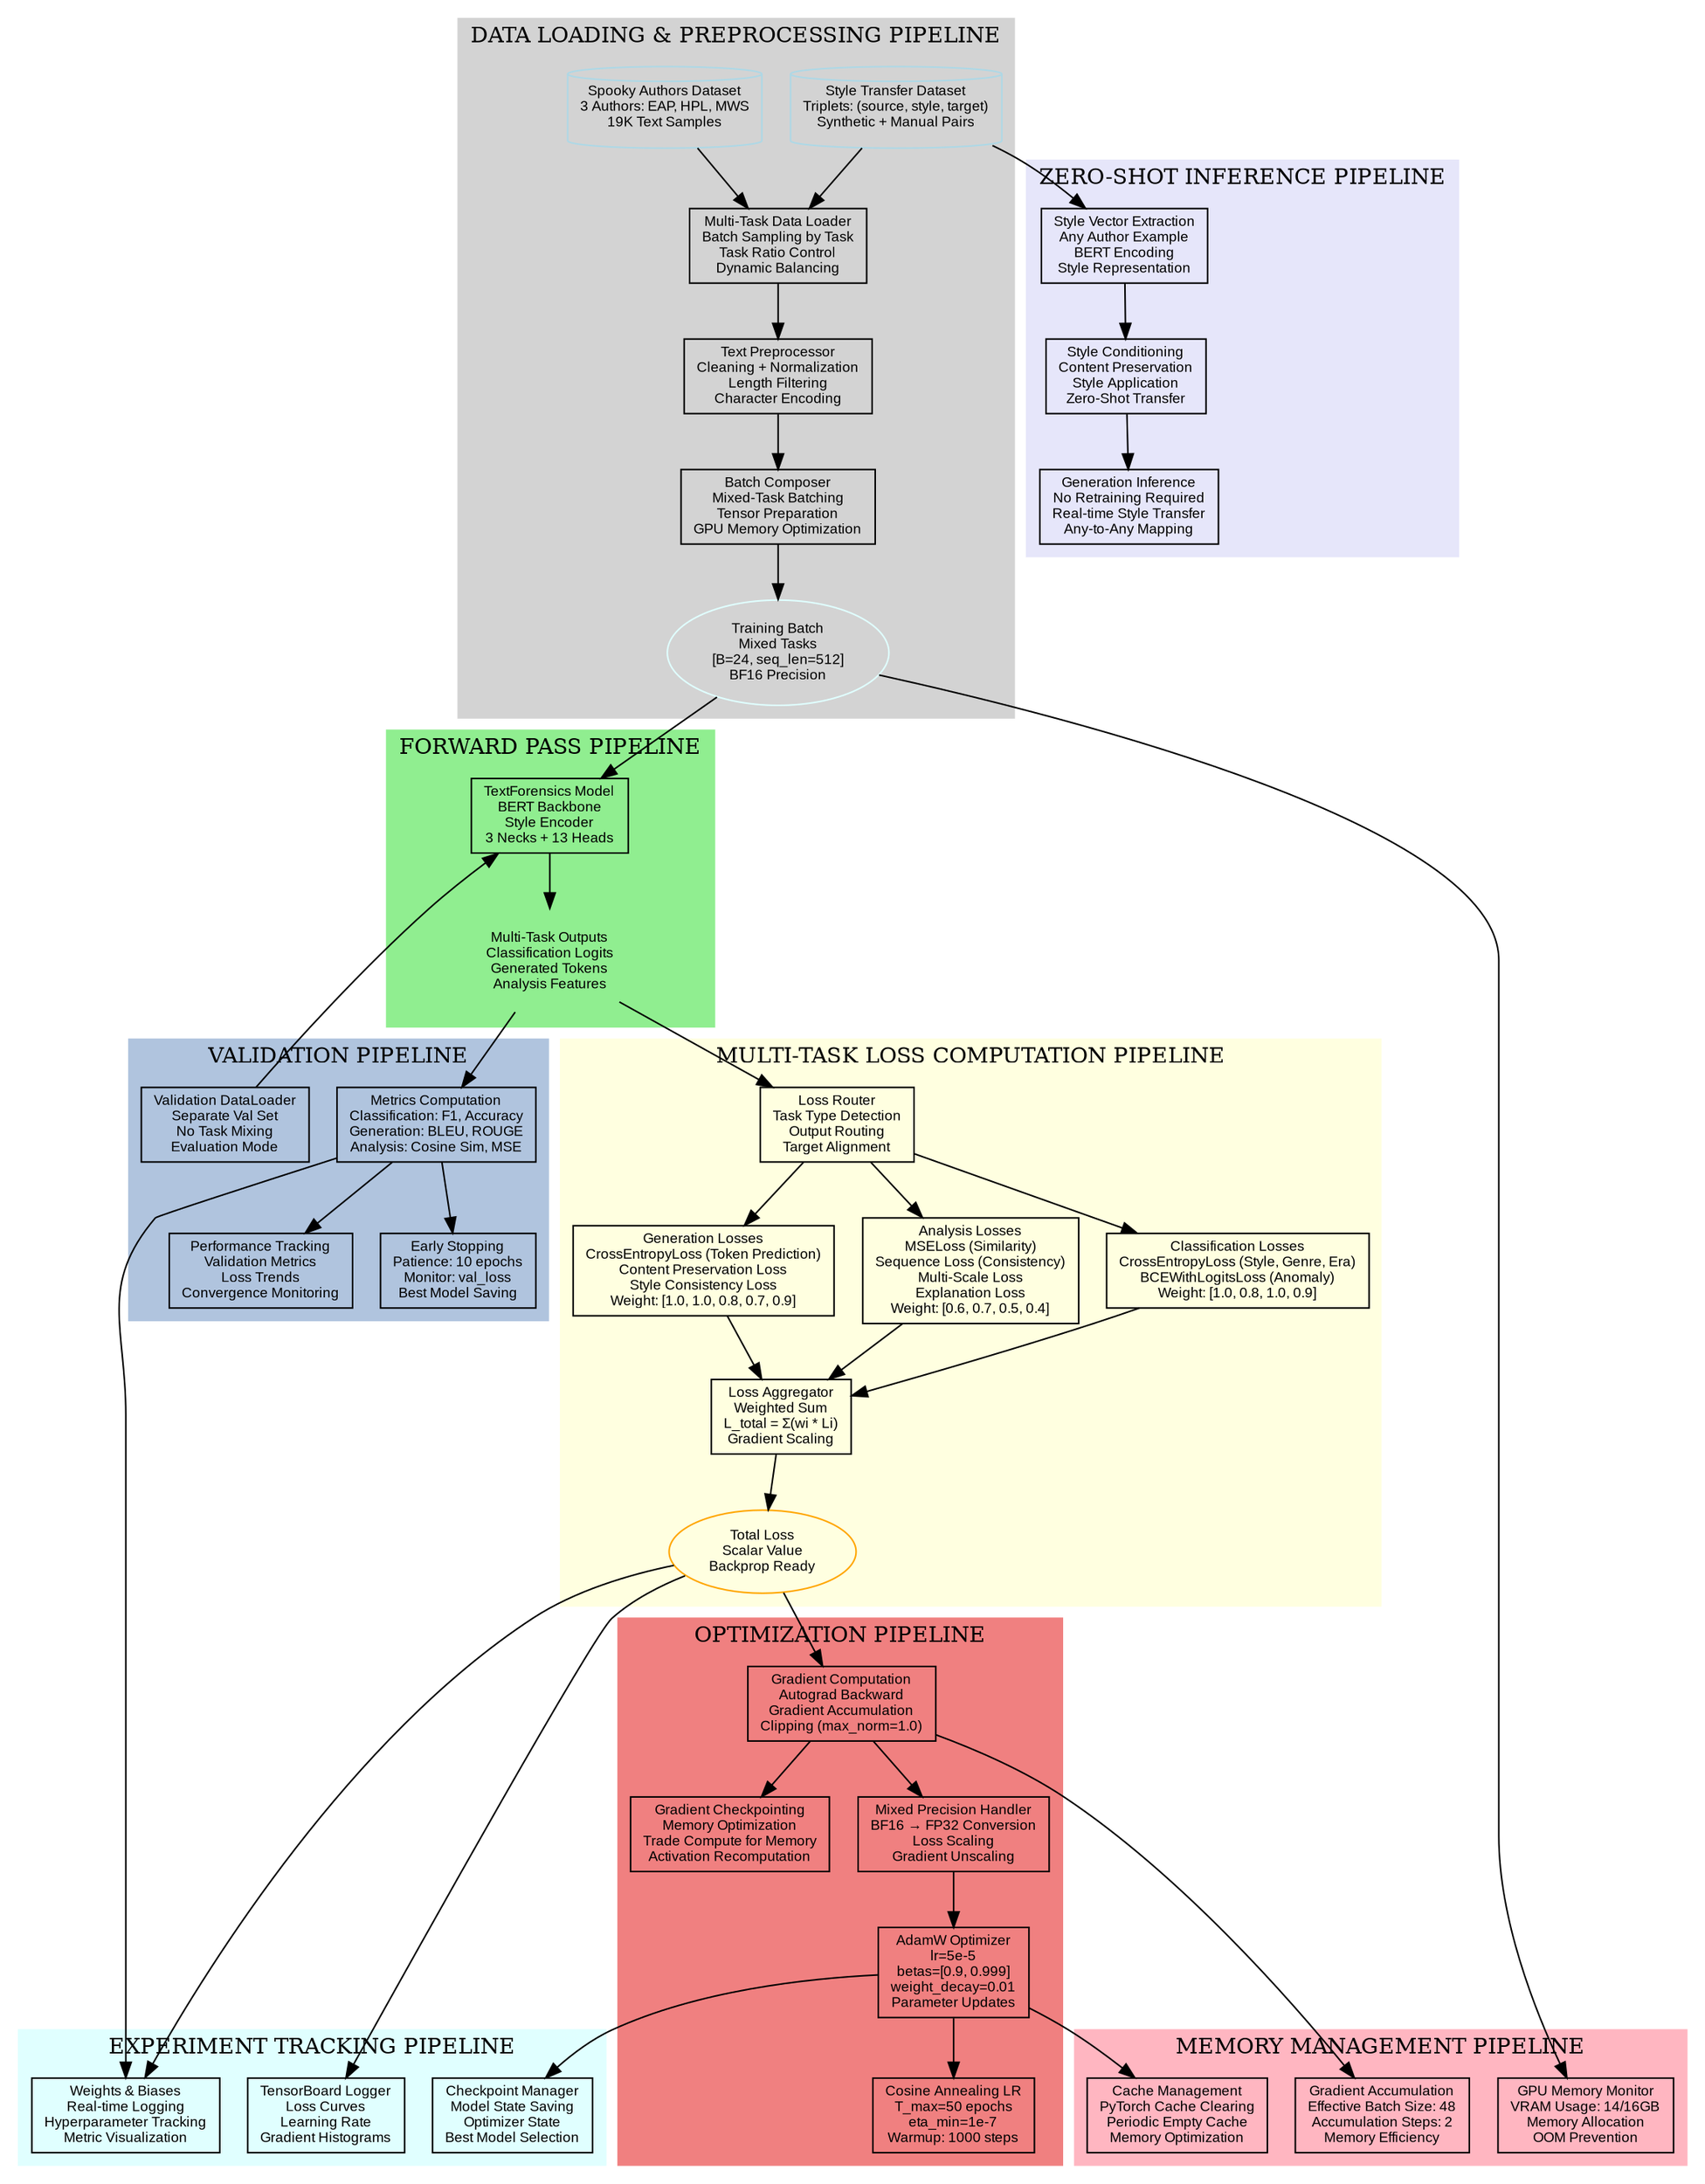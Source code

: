 // TextForensics ML pipeline
digraph TextForensicsMLPipeline {
  rankdir=TB;
  node [shape=box, fontname="Arial", fontsize=9];
  edge [fontname="Arial", fontsize=8];

  // ================== DATA PIPELINE ==================
  subgraph cluster_data {
    label="DATA LOADING & PREPROCESSING PIPELINE";
    style=filled;
    color=lightgray;

    spooky_dataset [label="Spooky Authors Dataset\n3 Authors: EAP, HPL, MWS\n19K Text Samples", shape=cylinder, color=lightblue];
    style_transfer_data [label="Style Transfer Dataset\nTriplets: (source, style, target)\nSynthetic + Manual Pairs", shape=cylinder, color=lightblue];

    multi_task_loader [label="Multi-Task Data Loader\nBatch Sampling by Task\nTask Ratio Control\nDynamic Balancing"];

    text_preprocessor [label="Text Preprocessor\nCleaning + Normalization\nLength Filtering\nCharacter Encoding"];

    batch_composer [label="Batch Composer\nMixed-Task Batching\nTensor Preparation\nGPU Memory Optimization"];

    training_batch [label="Training Batch\nMixed Tasks\n[B=24, seq_len=512]\nBF16 Precision", shape=ellipse, color=lightcyan];
  }

  // ================== FORWARD PASS PIPELINE ==================
  subgraph cluster_forward {
    label="FORWARD PASS PIPELINE";
    style=filled;
    color=lightgreen;

    // Core Model (Simplified)
    model_forward [label="TextForensics Model\nBERT Backbone\nStyle Encoder\n3 Necks + 13 Heads"];

    // Multi-task outputs
    task_outputs [label="Multi-Task Outputs\nClassification Logits\nGenerated Tokens\nAnalysis Features", shape=ellipse, color=lightgreen];
  }

  // ================== LOSS COMPUTATION PIPELINE ==================
  subgraph cluster_loss {
    label="MULTI-TASK LOSS COMPUTATION PIPELINE";
    style=filled;
    color=lightyellow;

    loss_router [label="Loss Router\nTask Type Detection\nOutput Routing\nTarget Alignment"];

    // Individual Loss Computations
    classification_loss [label="Classification Losses\nCrossEntropyLoss (Style, Genre, Era)\nBCEWithLogitsLoss (Anomaly)\nWeight: [1.0, 0.8, 1.0, 0.9]"];

    generation_loss [label="Generation Losses\nCrossEntropyLoss (Token Prediction)\nContent Preservation Loss\nStyle Consistency Loss\nWeight: [1.0, 1.0, 0.8, 0.7, 0.9]"];

    analysis_loss [label="Analysis Losses\nMSELoss (Similarity)\nSequence Loss (Consistency)\nMulti-Scale Loss\nExplanation Loss\nWeight: [0.6, 0.7, 0.5, 0.4]"];

    loss_aggregator [label="Loss Aggregator\nWeighted Sum\nL_total = Σ(wi * Li)\nGradient Scaling"];

    total_loss [label="Total Loss\nScalar Value\nBackprop Ready", shape=ellipse, color=orange];
  }

  // ================== OPTIMIZATION PIPELINE ==================
  subgraph cluster_optimization {
    label="OPTIMIZATION PIPELINE";
    style=filled;
    color=lightcoral;

    gradient_computation [label="Gradient Computation\nAutograd Backward\nGradient Accumulation\nClipping (max_norm=1.0)"];

    mixed_precision [label="Mixed Precision Handler\nBF16 → FP32 Conversion\nLoss Scaling\nGradient Unscaling"];

    optimizer_step [label="AdamW Optimizer\nlr=5e-5\nbetas=[0.9, 0.999]\nweight_decay=0.01\nParameter Updates"];

    scheduler_step [label="Cosine Annealing LR\nT_max=50 epochs\neta_min=1e-7\nWarmup: 1000 steps"];

    gradient_checkpointing [label="Gradient Checkpointing\nMemory Optimization\nTrade Compute for Memory\nActivation Recomputation"];
  }

  // ================== VALIDATION PIPELINE ==================
  subgraph cluster_validation {
    label="VALIDATION PIPELINE";
    style=filled;
    color=lightsteelblue;

    val_data_loader [label="Validation DataLoader\nSeparate Val Set\nNo Task Mixing\nEvaluation Mode"];

    metrics_computation [label="Metrics Computation\nClassification: F1, Accuracy\nGeneration: BLEU, ROUGE\nAnalysis: Cosine Sim, MSE"];

    early_stopping [label="Early Stopping\nPatience: 10 epochs\nMonitor: val_loss\nBest Model Saving"];

    performance_tracking [label="Performance Tracking\nValidation Metrics\nLoss Trends\nConvergence Monitoring"];
  }

  // ================== MEMORY MANAGEMENT ==================
  subgraph cluster_memory {
    label="MEMORY MANAGEMENT PIPELINE";
    style=filled;
    color=lightpink;

    gpu_monitor [label="GPU Memory Monitor\nVRAM Usage: 14/16GB\nMemory Allocation\nOOM Prevention"];

    batch_accumulation [label="Gradient Accumulation\nEffective Batch Size: 48\nAccumulation Steps: 2\nMemory Efficiency"];

    cache_management [label="Cache Management\nPyTorch Cache Clearing\nPeriodic Empty Cache\nMemory Optimization"];
  }

  // ================== EXPERIMENT TRACKING ==================
  subgraph cluster_tracking {
    label="EXPERIMENT TRACKING PIPELINE";
    style=filled;
    color=lightcyan;

    wandb_logger [label="Weights & Biases\nReal-time Logging\nHyperparameter Tracking\nMetric Visualization"];

    checkpoint_saver [label="Checkpoint Manager\nModel State Saving\nOptimizer State\nBest Model Selection"];

    tensorboard_logger [label="TensorBoard Logger\nLoss Curves\nLearning Rate\nGradient Histograms"];
  }

  // ================== ZERO-SHOT INFERENCE PIPELINE ==================
  subgraph cluster_zero_shot {
    label="ZERO-SHOT INFERENCE PIPELINE";
    style=filled;
    color=lavender;

    style_extraction [label="Style Vector Extraction\nAny Author Example\nBERT Encoding\nStyle Representation"];

    style_conditioning [label="Style Conditioning\nContent Preservation\nStyle Application\nZero-Shot Transfer"];

    generation_inference [label="Generation Inference\nNo Retraining Required\nReal-time Style Transfer\nAny-to-Any Mapping"];
  }

  // ================== PIPELINE CONNECTIONS ==================

  // Data Flow
  spooky_dataset -> multi_task_loader;
  style_transfer_data -> multi_task_loader;
  multi_task_loader -> text_preprocessor;
  text_preprocessor -> batch_composer;
  batch_composer -> training_batch;

  // Forward Pass
  training_batch -> model_forward;
  model_forward -> task_outputs;

  // Loss Computation
  task_outputs -> loss_router;
  loss_router -> classification_loss;
  loss_router -> generation_loss;
  loss_router -> analysis_loss;
  classification_loss -> loss_aggregator;
  generation_loss -> loss_aggregator;
  analysis_loss -> loss_aggregator;
  loss_aggregator -> total_loss;

  // Optimization
  total_loss -> gradient_computation;
  gradient_computation -> mixed_precision;
  mixed_precision -> optimizer_step;
  optimizer_step -> scheduler_step;
  gradient_computation -> gradient_checkpointing;

  // Validation
  val_data_loader -> model_forward;
  task_outputs -> metrics_computation;
  metrics_computation -> early_stopping;
  metrics_computation -> performance_tracking;

  // Memory Management
  training_batch -> gpu_monitor;
  gradient_computation -> batch_accumulation;
  optimizer_step -> cache_management;

  // Experiment Tracking
  total_loss -> wandb_logger;
  metrics_computation -> wandb_logger;
  optimizer_step -> checkpoint_saver;
  total_loss -> tensorboard_logger;

  // Zero-Shot Flow
  style_transfer_data -> style_extraction;
  style_extraction -> style_conditioning;
  style_conditioning -> generation_inference;
}
